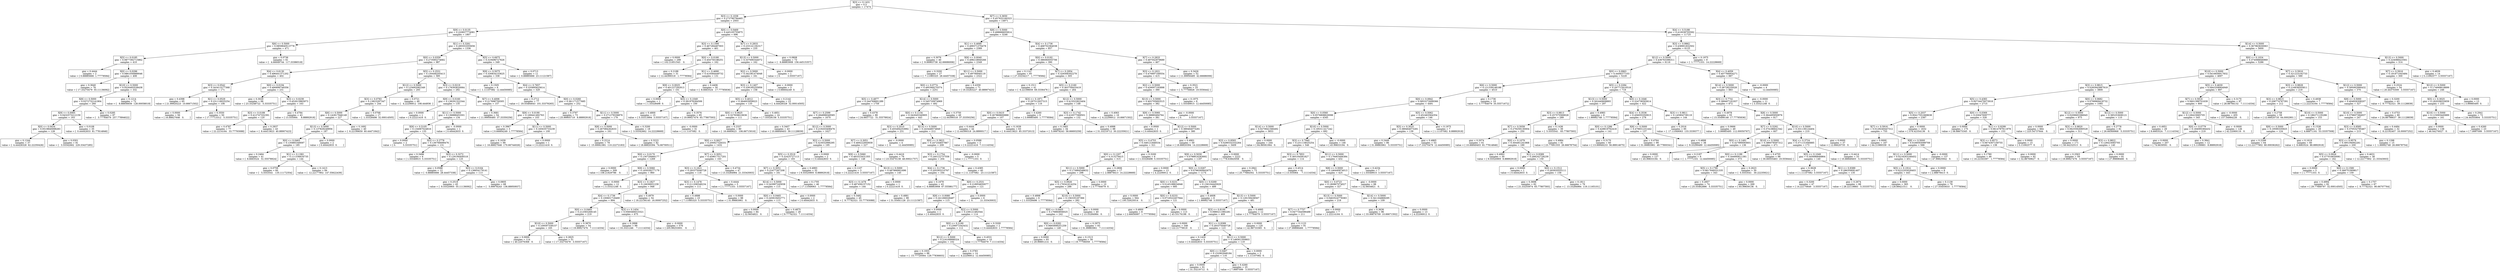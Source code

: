 digraph Tree {
0 [label="X[3] <= 0.1431\ngini = 0.5\nsamples = 17474", shape="box"] ;
1 [label="X[3] <= 0.1038\ngini = 0.273790784465\nsamples = 2503", shape="box"] ;
0 -> 1 ;
2 [label="X[9] <= 0.0135\ngini = 0.220837774081\nsamples = 1807", shape="box"] ;
1 -> 2 ;
3 [label="X[6] <= 0.5000\ngini = 0.0859840513778\nsamples = 471", shape="box"] ;
2 -> 3 ;
4 [label="X[5] <= 0.0185\ngini = 0.0877392715862\nsamples = 410", shape="box"] ;
3 -> 4 ;
5 [label="gini = 0.4444\nsamples = 2\nvalue = [ 0.88885666  1.77778584]", shape="box"] ;
4 -> 5 ;
6 [label="X[0] <= 0.0296\ngini = 0.0861056889046\nsamples = 408", shape="box"] ;
4 -> 6 ;
7 [label="gini = 0.3640\nsamples = 76\nvalue = [ 17.33270479  55.11136092]", shape="box"] ;
6 -> 7 ;
8 [label="X[10] <= 0.5000\ngini = 0.0526493538438\nsamples = 332", shape="box"] ;
6 -> 8 ;
9 [label="X[8] <= 0.5000\ngini = 0.0372732141904\nsamples = 260", shape="box"] ;
8 -> 9 ;
10 [label="X[9] <= 0.0065\ngini = 0.0432573212159\nsamples = 163", shape="box"] ;
9 -> 10 ;
11 [label="X[0] <= 0.0434\ngini = 0.0519840098283\nsamples = 128", shape="box"] ;
10 -> 11 ;
12 [label="gini = 0.1244\nsamples = 37\nvalue = [  4.44428328  62.22250426]", shape="box"] ;
11 -> 12 ;
13 [label="gini = 0.0301\nsamples = 91\nvalue = [   3.55542662  229.33437285]", shape="box"] ;
11 -> 13 ;
14 [label="gini = 0.0108\nsamples = 35\nvalue = [  0.44442833  81.77814846]", shape="box"] ;
10 -> 14 ;
15 [label="gini = 0.0285\nsamples = 97\nvalue = [   3.77764079  257.77894622]", shape="box"] ;
9 -> 15 ;
16 [label="gini = 0.1214\nsamples = 72\nvalue = [   8.88856656  128.00058019]", shape="box"] ;
8 -> 16 ;
17 [label="gini = 0.0736\nsamples = 61\nvalue = [   4.66649744  117.33386518]", shape="box"] ;
3 -> 17 ;
18 [label="X[1] <= 0.3261\ngini = 0.285553355656\nsamples = 1336", shape="box"] ;
2 -> 18 ;
19 [label="X[0] <= 0.0359\ngini = 0.273585274682\nsamples = 987", shape="box"] ;
18 -> 19 ;
20 [label="X[4] <= 0.6130\ngini = 0.496441371202\nsamples = 402", shape="box"] ;
19 -> 20 ;
21 [label="X[3] <= 0.0542\ngini = 0.343413277368\nsamples = 171", shape="box"] ;
20 -> 21 ;
22 [label="gini = 0.4398\nsamples = 65\nvalue = [ 21.99920223  10.66671502]", shape="box"] ;
21 -> 22 ;
23 [label="X[1] <= 0.0529\ngini = 0.231118025254\nsamples = 106", shape="box"] ;
21 -> 23 ;
24 [label="gini = 0.0000\nsamples = 56\nvalue = [ 16.88827646   0.        ]", shape="box"] ;
23 -> 24 ;
25 [label="gini = 0.3550\nsamples = 50\nvalue = [ 17.77713312   5.33335751]", shape="box"] ;
23 -> 25 ;
26 [label="X[0] <= 0.0194\ngini = 0.490699749356\nsamples = 231", shape="box"] ;
20 -> 26 ;
27 [label="gini = 0.3029\nsamples = 68\nvalue = [ 23.33248722   5.33335751]", shape="box"] ;
26 -> 27 ;
28 [label="X[3] <= 0.0239\ngini = 0.452615865973\nsamples = 163", shape="box"] ;
26 -> 28 ;
29 [label="X[3] <= 0.0189\ngini = 0.412747332391\nsamples = 120", shape="box"] ;
28 -> 29 ;
30 [label="gini = 0.4787\nsamples = 77\nvalue = [ 22.2214164   33.77793088]", shape="box"] ;
29 -> 30 ;
31 [label="gini = 0.2837\nsamples = 43\nvalue = [  8.44413823  40.88907423]", shape="box"] ;
29 -> 31 ;
32 [label="gini = 0.4784\nsamples = 43\nvalue = [ 13.555064     8.88892918]", shape="box"] ;
28 -> 32 ;
33 [label="X[5] <= 0.2531\ngini = 0.150446205413\nsamples = 585", shape="box"] ;
19 -> 33 ;
34 [label="X[12] <= 0.5000\ngini = 0.125692082349\nsamples = 293", shape="box"] ;
33 -> 34 ;
35 [label="X[3] <= 0.0783\ngini = 0.13823297347\nsamples = 244", shape="box"] ;
34 -> 35 ;
36 [label="X[6] <= 0.5000\ngini = 0.142817946149\nsamples = 227", shape="box"] ;
35 -> 36 ;
37 [label="X[13] <= 0.5000\ngini = 0.137829249956\nsamples = 187", shape="box"] ;
36 -> 37 ;
38 [label="X[0] <= 0.0463\ngini = 0.135885349097\nsamples = 185", shape="box"] ;
37 -> 38 ;
39 [label="gini = 0.2464\nsamples = 41\nvalue = [  8.6663524   51.55578924]", shape="box"] ;
38 -> 39 ;
40 [label="X[1] <= 0.1382\ngini = 0.111336634735\nsamples = 144", shape="box"] ;
38 -> 40 ;
41 [label="gini = 0.0759\nsamples = 60\nvalue = [   5.5553541   135.11172354]", shape="box"] ;
40 -> 41 ;
42 [label="gini = 0.1413\nsamples = 84\nvalue = [  12.22177902  147.55622439]", shape="box"] ;
40 -> 42 ;
43 [label="gini = 0.0000\nsamples = 2\nvalue = [ 0.44442833  0.        ]", shape="box"] ;
37 -> 43 ;
44 [label="gini = 0.1692\nsamples = 40\nvalue = [  6.22199659  60.44471842]", shape="box"] ;
36 -> 44 ;
45 [label="gini = 0.0768\nsamples = 17\nvalue = [  1.33328498  32.00014505]", shape="box"] ;
35 -> 45 ;
46 [label="gini = 0.0721\nsamples = 49\nvalue = [   4.22206912  108.444936  ]", shape="box"] ;
34 -> 46 ;
47 [label="X[3] <= 0.0219\ngini = 0.178393620064\nsamples = 292", shape="box"] ;
33 -> 47 ;
48 [label="X[9] <= 0.0160\ngini = 0.138291322344\nsamples = 135", shape="box"] ;
47 -> 48 ;
49 [label="gini = 0.0000\nsamples = 1\nvalue = [ 0.22221416  0.        ]", shape="box"] ;
48 -> 49 ;
50 [label="X[11] <= 0.5000\ngini = 0.136888453301\nsamples = 134", shape="box"] ;
48 -> 50 ;
51 [label="X[9] <= 0.5105\ngini = 0.134067024816\nsamples = 133", shape="box"] ;
50 -> 51 ;
52 [label="gini = 0.0000\nsamples = 2\nvalue = [ 0.          5.33335751]", shape="box"] ;
51 -> 52 ;
53 [label="X[5] <= 0.2778\ngini = 0.136766699476\nsamples = 131", shape="box"] ;
51 -> 53 ;
54 [label="gini = 0.3496\nsamples = 6\nvalue = [ 1.55549915  5.33335751]", shape="box"] ;
53 -> 54 ;
55 [label="X[5] <= 0.3272\ngini = 0.129194409318\nsamples = 125", shape="box"] ;
53 -> 55 ;
56 [label="gini = 0.0588\nsamples = 12\nvalue = [  0.88885666  28.44457338]", shape="box"] ;
55 -> 56 ;
57 [label="X[3] <= 0.0164\ngini = 0.138654179141\nsamples = 113", shape="box"] ;
55 -> 57 ;
58 [label="gini = 0.2519\nsamples = 45\nvalue = [  9.55520905  55.11136092]", shape="box"] ;
57 -> 58 ;
59 [label="gini = 0.0805\nsamples = 68\nvalue = [   5.99978243  136.88950937]", shape="box"] ;
57 -> 59 ;
60 [label="gini = -0.0000\nsamples = 1\nvalue = [ 0.44442833  0.        ]", shape="box"] ;
50 -> 60 ;
61 [label="X[7] <= 0.4006\ngini = 0.217698759305\nsamples = 157", shape="box"] ;
47 -> 61 ;
62 [label="gini = 0.3681\nsamples = 54\nvalue = [ 11.99956485  37.33350256]", shape="box"] ;
61 -> 62 ;
63 [label="X[9] <= 0.0190\ngini = 0.169441492763\nsamples = 103", shape="box"] ;
61 -> 63 ;
64 [label="gini = 0.3967\nsamples = 3\nvalue = [ 0.66664249  1.77778584]", shape="box"] ;
63 -> 64 ;
65 [label="X[11] <= 0.5000\ngini = 0.165635733239\nsamples = 100", shape="box"] ;
63 -> 65 ;
66 [label="gini = 0.1639\nsamples = 99\nvalue = [  16.88827646  170.66744026]", shape="box"] ;
65 -> 66 ;
67 [label="gini = 0.0000\nsamples = 1\nvalue = [ 0.22221416  0.        ]", shape="box"] ;
65 -> 67 ;
68 [label="X[5] <= 0.6975\ngini = 0.319496727626\nsamples = 349", shape="box"] ;
18 -> 68 ;
69 [label="X[9] <= 0.5075\ngini = 0.330834153625\nsamples = 338", shape="box"] ;
68 -> 69 ;
70 [label="gini = 0.1505\nsamples = 9\nvalue = [  1.11107082  12.44450085]", shape="box"] ;
69 -> 70 ;
71 [label="X[4] <= 0.7657\ngini = 0.335895625614\nsamples = 329", shape="box"] ;
69 -> 71 ;
72 [label="gini = 0.2712\nsamples = 77\nvalue = [  19.55484643  101.33379265]", shape="box"] ;
71 -> 72 ;
73 [label="X[0] <= 0.0260\ngini = 0.361171577685\nsamples = 252", shape="box"] ;
71 -> 73 ;
74 [label="gini = 0.3797\nsamples = 73\nvalue = [ 25.99905719   8.88892918]", shape="box"] ;
73 -> 74 ;
75 [label="X[11] <= 0.5000\ngini = 0.271279336876\nsamples = 179", shape="box"] ;
73 -> 75 ;
76 [label="X[8] <= 0.5000\ngini = 0.267084262633\nsamples = 161", shape="box"] ;
75 -> 76 ;
77 [label="gini = 0.2214\nsamples = 79\nvalue = [  15.99941981  110.22272183]", shape="box"] ;
76 -> 77 ;
78 [label="gini = 0.3223\nsamples = 82\nvalue = [ 18.88820394  74.66700511]", shape="box"] ;
76 -> 78 ;
79 [label="gini = 0.3200\nsamples = 18\nvalue = [  3.55542662  14.22228669]", shape="box"] ;
75 -> 79 ;
80 [label="gini = 0.0713\nsamples = 11\nvalue = [  0.88885666  23.11121587]", shape="box"] ;
68 -> 80 ;
81 [label="X[0] <= 0.0469\ngini = 0.445105755875\nsamples = 696", shape="box"] ;
1 -> 81 ;
82 [label="X[3] <= 0.1399\ngini = 0.467284487003\nsamples = 461", shape="box"] ;
81 -> 82 ;
83 [label="gini = 0.0000\nsamples = 299\nvalue = [ 102.21851543    0.        ]", shape="box"] ;
82 -> 83 ;
84 [label="X[0] <= 0.0180\ngini = 0.454750186251\nsamples = 162", shape="box"] ;
82 -> 84 ;
85 [label="gini = 0.2188\nsamples = 31\nvalue = [ 12.44399318   1.77778584]", shape="box"] ;
84 -> 85 ;
86 [label="X[1] <= 0.4690\ngini = 0.410584449732\nsamples = 131", shape="box"] ;
84 -> 86 ;
87 [label="X[9] <= 0.0025\ngini = 0.401227292913\nsamples = 101", shape="box"] ;
86 -> 87 ;
88 [label="gini = 0.0000\nsamples = 1\nvalue = [ 1.33328498  0.        ]", shape="box"] ;
87 -> 88 ;
89 [label="X[5] <= 0.1049\ngini = 0.391978284506\nsamples = 100", shape="box"] ;
87 -> 89 ;
90 [label="gini = 0.4800\nsamples = 15\nvalue = [ 5.33313994  3.55557167]", shape="box"] ;
89 -> 90 ;
91 [label="gini = 0.3576\nsamples = 85\nvalue = [ 19.99927476  65.77807593]", shape="box"] ;
89 -> 91 ;
92 [label="gini = 0.4406\nsamples = 30\nvalue = [  8.6663524   17.77785836]", shape="box"] ;
86 -> 92 ;
93 [label="X[7] <= 0.2833\ngini = 0.233141192317\nsamples = 235", shape="box"] ;
81 -> 93 ;
94 [label="X[13] <= 0.5000\ngini = 0.337690344072\nsamples = 162", shape="box"] ;
93 -> 94 ;
95 [label="X[2] <= 0.5000\ngini = 0.342381474048\nsamples = 161", shape="box"] ;
94 -> 95 ;
96 [label="X[3] <= 0.1407\ngini = 0.339185255956\nsamples = 158", shape="box"] ;
95 -> 96 ;
97 [label="X[5] <= 0.4012\ngini = 0.364603959023\nsamples = 135", shape="box"] ;
96 -> 97 ;
98 [label="X[0] <= 0.0625\ngini = 0.327838610636\nsamples = 111", shape="box"] ;
97 -> 98 ;
99 [label="gini = -0.0000\nsamples = 31\nvalue = [ 11.1107082   0.       ]", shape="box"] ;
98 -> 99 ;
100 [label="gini = 0.2337\nsamples = 80\nvalue = [  16.6660623   106.66715016]", shape="box"] ;
98 -> 100 ;
101 [label="gini = 0.4851\nsamples = 24\nvalue = [ 7.55528158  5.33335751]", shape="box"] ;
97 -> 101 ;
102 [label="gini = 0.2142\nsamples = 23\nvalue = [  4.44428328  32.00014505]", shape="box"] ;
96 -> 102 ;
103 [label="gini = -0.0000\nsamples = 3\nvalue = [ 0.66664249  0.        ]", shape="box"] ;
95 -> 103 ;
104 [label="gini = -0.0000\nsamples = 1\nvalue = [ 0.          3.55557167]", shape="box"] ;
94 -> 104 ;
105 [label="gini = 0.0808\nsamples = 73\nvalue = [   6.88863908  156.44515357]", shape="box"] ;
93 -> 105 ;
106 [label="X[7] <= 0.3650\ngini = 0.457632160323\nsamples = 14971", shape="box"] ;
0 -> 106 ;
107 [label="X[8] <= 0.5000\ngini = 0.498666655814\nsamples = 3246", shape="box"] ;
106 -> 107 ;
108 [label="X[1] <= 0.4690\ngini = 0.499371376478\nsamples = 2389", shape="box"] ;
107 -> 108 ;
109 [label="gini = 0.3076\nsamples = 40\nvalue = [  9.99963738  42.66686006]", shape="box"] ;
108 -> 109 ;
110 [label="X[9] <= 0.0040\ngini = 0.498218940266\nsamples = 2349", shape="box"] ;
108 -> 110 ;
111 [label="gini = 0.3200\nsamples = 27\nvalue = [  7.11085325  28.44457338]", shape="box"] ;
110 -> 111 ;
112 [label="X[11] <= 0.5000\ngini = 0.49706940119\nsamples = 2322", shape="box"] ;
110 -> 112 ;
113 [label="X[0] <= 0.0774\ngini = 0.495369270374\nsamples = 2251", shape="box"] ;
112 -> 113 ;
114 [label="X[5] <= 0.4877\ngini = 0.344769691289\nsamples = 1759", shape="box"] ;
113 -> 114 ;
115 [label="X[7] <= 0.2599\ngini = 0.284896049585\nsamples = 1670", shape="box"] ;
114 -> 115 ;
116 [label="gini = 0.3407\nsamples = 43\nvalue = [ 10.88849403  39.11128839]", shape="box"] ;
115 -> 116 ;
117 [label="X[12] <= 0.5000\ngini = 0.219203408476\nsamples = 1627", shape="box"] ;
115 -> 117 ;
118 [label="X[0] <= 0.0627\ngini = 0.200927326331\nsamples = 1432", shape="box"] ;
117 -> 118 ;
119 [label="X[0] <= 0.0170\ngini = 0.130729466177\nsamples = 1269", shape="box"] ;
118 -> 119 ;
120 [label="gini = 0.0000\nsamples = 309\nvalue = [ 108.21829786    0.        ]", shape="box"] ;
119 -> 120 ;
121 [label="X[9] <= 0.5060\ngini = 0.165028277179\nsamples = 960", shape="box"] ;
119 -> 121 ;
122 [label="gini = -0.0000\nsamples = 12\nvalue = [ 3.33321246  0.        ]", shape="box"] ;
121 -> 122 ;
123 [label="X[3] <= 0.1827\ngini = 0.16636931239\nsamples = 948", shape="box"] ;
121 -> 123 ;
124 [label="X[4] <= 0.1736\ngini = 0.100601718469\nsamples = 894", shape="box"] ;
123 -> 124 ;
125 [label="X[0] <= 0.0465\ngini = 0.212583268145\nsamples = 219", shape="box"] ;
124 -> 125 ;
126 [label="X[10] <= 0.5000\ngini = 0.109597339157\nsamples = 165", shape="box"] ;
125 -> 126 ;
127 [label="gini = 0.0000\nsamples = 114\nvalue = [ 40.22076368   0.        ]", shape="box"] ;
126 -> 127 ;
128 [label="gini = 0.2825\nsamples = 51\nvalue = [ 17.33270479   3.55557167]", shape="box"] ;
126 -> 128 ;
129 [label="gini = 0.3870\nsamples = 54\nvalue = [ 19.99927476   7.11114334]", shape="box"] ;
125 -> 129 ;
130 [label="X[3] <= 0.1454\ngini = 0.0560466010321\nsamples = 675", shape="box"] ;
124 -> 130 ;
131 [label="gini = 0.2898\nsamples = 99\nvalue = [ 33.3321246    7.11114334]", shape="box"] ;
130 -> 131 ;
132 [label="gini = -0.0000\nsamples = 576\nvalue = [ 205.99253001    0.        ]", shape="box"] ;
130 -> 132 ;
133 [label="gini = 0.4979\nsamples = 54\nvalue = [ 18.22156145  16.00007252]", shape="box"] ;
123 -> 133 ;
134 [label="X[7] <= 0.3051\ngini = 0.459617517201\nsamples = 163", shape="box"] ;
118 -> 134 ;
135 [label="X[3] <= 0.1621\ngini = 0.293375040728\nsamples = 116", shape="box"] ;
134 -> 135 ;
136 [label="X[3] <= 0.1478\ngini = 0.211206548234\nsamples = 111", shape="box"] ;
135 -> 136 ;
137 [label="gini = 0.4898\nsamples = 23\nvalue = [ 7.11085325  5.33335751]", shape="box"] ;
136 -> 137 ;
138 [label="gini = 0.0000\nsamples = 88\nvalue = [ 31.99883961   0.        ]", shape="box"] ;
136 -> 138 ;
139 [label="gini = 0.4444\nsamples = 5\nvalue = [ 1.77771331  3.55557167]", shape="box"] ;
135 -> 139 ;
140 [label="gini = 0.4734\nsamples = 47\nvalue = [ 13.33284984  21.33343003]", shape="box"] ;
134 -> 140 ;
141 [label="X[2] <= 0.5000\ngini = 0.323032996295\nsamples = 195", shape="box"] ;
117 -> 141 ;
142 [label="X[5] <= 0.3519\ngini = 0.32425727113\nsamples = 193", shape="box"] ;
141 -> 142 ;
143 [label="X[7] <= 0.3051\ngini = 0.22477267208\nsamples = 161", shape="box"] ;
142 -> 143 ;
144 [label="X[14] <= 0.5000\ngini = 0.243997245938\nsamples = 115", shape="box"] ;
143 -> 144 ;
145 [label="X[0] <= 0.0465\ngini = 0.245819452771\nsamples = 113", shape="box"] ;
144 -> 145 ;
146 [label="gini = 0.0000\nsamples = 84\nvalue = [ 32.6654821   0.       ]", shape="box"] ;
145 -> 146 ;
147 [label="gini = 0.4875\nsamples = 29\nvalue = [ 9.77742321  7.11114334]", shape="box"] ;
145 -> 147 ;
148 [label="gini = 0.0000\nsamples = 2\nvalue = [ 0.44442833  0.        ]", shape="box"] ;
144 -> 148 ;
149 [label="gini = 0.1705\nsamples = 46\nvalue = [ 17.11049063   1.77778584]", shape="box"] ;
143 -> 149 ;
150 [label="gini = 0.4993\nsamples = 32\nvalue = [ 9.55520905  8.88892918]", shape="box"] ;
142 -> 150 ;
151 [label="gini = 0.0000\nsamples = 2\nvalue = [ 0.44442833  0.        ]", shape="box"] ;
141 -> 151 ;
152 [label="gini = 0.4378\nsamples = 89\nvalue = [ 24.6657722   51.55578924]", shape="box"] ;
114 -> 152 ;
153 [label="X[14] <= 0.5000\ngini = 0.345720974969\nsamples = 492", shape="box"] ;
113 -> 153 ;
154 [label="X[0] <= 0.1134\ngini = 0.342645340905\nsamples = 443", shape="box"] ;
153 -> 154 ;
155 [label="X[3] <= 0.2010\ngini = 0.455494253992\nsamples = 231", shape="box"] ;
154 -> 155 ;
156 [label="X[7] <= 0.3051\ngini = 0.469222950939\nsamples = 227", shape="box"] ;
155 -> 156 ;
157 [label="X[9] <= 0.5060\ngini = 0.483323431355\nsamples = 148", shape="box"] ;
156 -> 157 ;
158 [label="gini = 0.1107\nsamples = 3\nvalue = [ 0.22221416  3.55557167]", shape="box"] ;
157 -> 158 ;
159 [label="X[13] <= 0.5000\ngini = 0.487866901696\nsamples = 145", shape="box"] ;
157 -> 159 ;
160 [label="X[3] <= 0.1478\ngini = 0.487456157152\nsamples = 144", shape="box"] ;
159 -> 160 ;
161 [label="gini = 0.3482\nsamples = 45\nvalue = [  9.77742321  33.77793088]", shape="box"] ;
160 -> 161 ;
162 [label="gini = 0.4881\nsamples = 99\nvalue = [ 31.55441128  23.11121587]", shape="box"] ;
160 -> 162 ;
163 [label="gini = 0.0000\nsamples = 1\nvalue = [ 0.22221416  0.        ]", shape="box"] ;
159 -> 163 ;
164 [label="gini = 0.4416\nsamples = 79\nvalue = [ 23.55470138  48.00021757]", shape="box"] ;
156 -> 164 ;
165 [label="gini = -0.0000\nsamples = 4\nvalue = [  0.          12.44450085]", shape="box"] ;
155 -> 165 ;
166 [label="X[13] <= 0.5000\ngini = 0.243448574849\nsamples = 212", shape="box"] ;
154 -> 166 ;
167 [label="X[0] <= 0.3823\ngini = 0.247244657867\nsamples = 209", shape="box"] ;
166 -> 167 ;
168 [label="X[3] <= 0.1754\ngini = 0.240122737558\nsamples = 204", shape="box"] ;
167 -> 168 ;
169 [label="X[4] <= 0.1736\ngini = 0.205393210767\nsamples = 164", shape="box"] ;
168 -> 169 ;
170 [label="gini = 0.1679\nsamples = 43\nvalue = [  6.88863908  67.55586177]", shape="box"] ;
169 -> 170 ;
171 [label="X[0] <= 0.2531\ngini = 0.218954650077\nsamples = 121", shape="box"] ;
169 -> 171 ;
172 [label="X[9] <= 0.0080\ngini = 0.241266028487\nsamples = 115", shape="box"] ;
171 -> 172 ;
173 [label="gini = 0.0000\nsamples = 1\nvalue = [ 0.44442833  0.        ]", shape="box"] ;
172 -> 173 ;
174 [label="X[2] <= 0.5000\ngini = 0.238121482544\nsamples = 114", shape="box"] ;
172 -> 174 ;
175 [label="X[0] <= 0.2190\ngini = 0.236971043432\nsamples = 112", shape="box"] ;
174 -> 175 ;
176 [label="X[12] <= 0.5000\ngini = 0.216168998324\nsamples = 102", shape="box"] ;
175 -> 176 ;
177 [label="gini = 0.1933\nsamples = 88\nvalue = [  15.77720564  129.77836603]", shape="box"] ;
176 -> 177 ;
178 [label="gini = 0.3783\nsamples = 14\nvalue = [  4.22206912  12.44450085]", shape="box"] ;
176 -> 178 ;
179 [label="gini = 0.4531\nsamples = 10\nvalue = [ 3.77764079  7.11114334]", shape="box"] ;
175 -> 179 ;
180 [label="gini = 0.3200\nsamples = 2\nvalue = [ 0.44442833  1.77778584]", shape="box"] ;
174 -> 180 ;
181 [label="gini = 0.0000\nsamples = 6\nvalue = [  0.          21.33343003]", shape="box"] ;
171 -> 181 ;
182 [label="gini = 0.4385\nsamples = 40\nvalue = [ 11.1107082   23.11121587]", shape="box"] ;
168 -> 182 ;
183 [label="gini = -0.0000\nsamples = 5\nvalue = [ 1.77771331  0.        ]", shape="box"] ;
167 -> 183 ;
184 [label="gini = 0.0588\nsamples = 3\nvalue = [ 0.22221416  7.11114334]", shape="box"] ;
166 -> 184 ;
185 [label="gini = 0.3750\nsamples = 49\nvalue = [ 12.44399318  37.33350256]", shape="box"] ;
153 -> 185 ;
186 [label="gini = 0.4359\nsamples = 71\nvalue = [ 19.33263227  40.88907423]", shape="box"] ;
112 -> 186 ;
187 [label="X[4] <= 0.1736\ngini = 0.468702364038\nsamples = 857", shape="box"] ;
107 -> 187 ;
188 [label="X[0] <= 0.0192\ngini = 0.386060055706\nsamples = 390", shape="box"] ;
187 -> 188 ;
189 [label="gini = 0.1147\nsamples = 85\nvalue = [ 27.33234217   1.77778584]", shape="box"] ;
188 -> 189 ;
190 [label="X[7] <= 0.2954\ngini = 0.326568302279\nsamples = 305", shape="box"] ;
188 -> 190 ;
191 [label="gini = 0.1511\nsamples = 41\nvalue = [  6.22199659  69.3336476 ]", shape="box"] ;
190 -> 191 ;
192 [label="X[5] <= 0.2160\ngini = 0.363759433419\nsamples = 264", shape="box"] ;
190 -> 192 ;
193 [label="X[3] <= 0.1871\ngini = 0.297512937315\nsamples = 116", shape="box"] ;
192 -> 193 ;
194 [label="X[0] <= 0.0410\ngini = 0.267869600888\nsamples = 107", shape="box"] ;
193 -> 194 ;
195 [label="gini = 0.4444\nsamples = 44\nvalue = [ 12.44399318  24.8890017 ]", shape="box"] ;
194 -> 195 ;
196 [label="gini = 0.1639\nsamples = 63\nvalue = [  8.44413823  85.33372013]", shape="box"] ;
194 -> 196 ;
197 [label="gini = 0.4260\nsamples = 9\nvalue = [ 3.99985495  1.77778584]", shape="box"] ;
193 -> 197 ;
198 [label="X[12] <= 0.5000\ngini = 0.415522823404\nsamples = 148", shape="box"] ;
192 -> 198 ;
199 [label="X[3] <= 0.1742\ngini = 0.416577069501\nsamples = 132", shape="box"] ;
198 -> 199 ;
200 [label="gini = 0.1683\nsamples = 34\nvalue = [  5.99978243  58.66693259]", shape="box"] ;
199 -> 200 ;
201 [label="gini = 0.4998\nsamples = 98\nvalue = [ 31.33219712  30.22235921]", shape="box"] ;
199 -> 201 ;
202 [label="gini = 0.4063\nsamples = 16\nvalue = [  4.22206912  10.66671502]", shape="box"] ;
198 -> 202 ;
203 [label="X[7] <= 0.2833\ngini = 0.497042979689\nsamples = 467", shape="box"] ;
187 -> 203 ;
204 [label="X[3] <= 0.1621\ngini = 0.470697169554\nsamples = 415", shape="box"] ;
203 -> 204 ;
205 [label="X[2] <= 0.5000\ngini = 0.439007193898\nsamples = 390", shape="box"] ;
204 -> 205 ;
206 [label="X[13] <= 0.5000\ngini = 0.402705693515\nsamples = 382", shape="box"] ;
205 -> 206 ;
207 [label="X[9] <= 0.5060\ngini = 0.38880494764\nsamples = 381", shape="box"] ;
206 -> 207 ;
208 [label="gini = 0.0000\nsamples = 1\nvalue = [ 0.44442833  0.        ]", shape="box"] ;
207 -> 208 ;
209 [label="X[12] <= 0.5000\ngini = 0.389464073281\nsamples = 380", shape="box"] ;
207 -> 209 ;
210 [label="X[5] <= 0.4753\ngini = 0.348121846534\nsamples = 321", shape="box"] ;
209 -> 210 ;
211 [label="X[0] <= 0.1207\ngini = 0.313279415\nsamples = 315", shape="box"] ;
210 -> 211 ;
212 [label="X[11] <= 0.5000\ngini = 0.173884548632\nsamples = 298", shape="box"] ;
211 -> 212 ;
213 [label="X[5] <= 0.0926\ngini = 0.179341614254\nsamples = 288", shape="box"] ;
212 -> 213 ;
214 [label="gini = 0.4898\nsamples = 6\nvalue = [ 1.33328498  1.77778584]", shape="box"] ;
213 -> 214 ;
215 [label="X[10] <= 0.5000\ngini = 0.156335187366\nsamples = 282", shape="box"] ;
213 -> 215 ;
216 [label="X[0] <= 0.0405\ngini = 0.176860856025\nsamples = 242", shape="box"] ;
215 -> 216 ;
217 [label="X[0] <= 0.0282\ngini = 0.0665899251259\nsamples = 149", shape="box"] ;
216 -> 217 ;
218 [label="gini = 0.0000\nsamples = 93\nvalue = [ 29.99891214   0.        ]", shape="box"] ;
217 -> 218 ;
219 [label="gini = 0.1513\nsamples = 56\nvalue = [ 19.77706059   1.77778584]", shape="box"] ;
217 -> 219 ;
220 [label="gini = 0.2975\nsamples = 93\nvalue = [ 31.99883961   7.11114334]", shape="box"] ;
216 -> 220 ;
221 [label="gini = 0.0000\nsamples = 40\nvalue = [ 13.33284984   0.        ]", shape="box"] ;
215 -> 221 ;
222 [label="gini = 0.0000\nsamples = 10\nvalue = [ 3.77764079  0.        ]", shape="box"] ;
212 -> 222 ;
223 [label="gini = 0.2806\nsamples = 17\nvalue = [  2.88878413  14.22228669]", shape="box"] ;
211 -> 223 ;
224 [label="gini = 0.3200\nsamples = 6\nvalue = [ 1.33328498  5.33335751]", shape="box"] ;
210 -> 224 ;
225 [label="gini = 0.4901\nsamples = 59\nvalue = [ 18.88820394  14.22228669]", shape="box"] ;
209 -> 225 ;
226 [label="gini = -0.0000\nsamples = 1\nvalue = [ 0.          3.55557167]", shape="box"] ;
206 -> 226 ;
227 [label="gini = 0.1975\nsamples = 8\nvalue = [  1.55549915  12.44450085]", shape="box"] ;
205 -> 227 ;
228 [label="gini = 0.3521\nsamples = 25\nvalue = [  5.77756826  19.5556442 ]", shape="box"] ;
204 -> 228 ;
229 [label="gini = 0.3426\nsamples = 52\nvalue = [ 11.99956485  42.66686006]", shape="box"] ;
203 -> 229 ;
230 [label="X[4] <= 0.5188\ngini = 0.410038705592\nsamples = 11725", shape="box"] ;
106 -> 230 ;
231 [label="X[3] <= 0.9862\ngini = 0.438901832502\nsamples = 6125", shape="box"] ;
230 -> 231 ;
232 [label="X[12] <= 0.5000\ngini = 0.436763396311\nsamples = 6116", shape="box"] ;
231 -> 232 ;
233 [label="X[0] <= 0.0963\ngini = 0.4408377103\nsamples = 5229", shape="box"] ;
232 -> 233 ;
234 [label="X[6] <= 0.5000\ngini = 0.121339148188\nsamples = 4510", shape="box"] ;
233 -> 234 ;
235 [label="X[0] <= 0.0842\ngini = 0.0853272699366\nsamples = 4491", shape="box"] ;
234 -> 235 ;
236 [label="X[0] <= 0.0560\ngini = 0.0576808820098\nsamples = 4345", shape="box"] ;
235 -> 236 ;
237 [label="X[14] <= 0.5000\ngini = 0.0270641566492\nsamples = 3653", shape="box"] ;
236 -> 237 ;
238 [label="X[3] <= 0.9593\ngini = 0.0289332332264\nsamples = 3409", shape="box"] ;
237 -> 238 ;
239 [label="X[9] <= 0.5030\ngini = 0.0788816283692\nsamples = 1187", shape="box"] ;
238 -> 239 ;
240 [label="gini = 0.0000\nsamples = 13\nvalue = [ 4.22206912  0.        ]", shape="box"] ;
239 -> 240 ;
241 [label="X[0] <= 0.0267\ngini = 0.0796260842675\nsamples = 1174", shape="box"] ;
239 -> 241 ;
242 [label="X[0] <= 0.0231\ngini = 0.0145188634946\nsamples = 685", shape="box"] ;
241 -> 242 ;
243 [label="gini = 0.0000\nsamples = 564\nvalue = [ 195.32625014    0.        ]", shape="box"] ;
242 -> 243 ;
244 [label="X[0] <= 0.0233\ngini = 0.0716522457944\nsamples = 121", shape="box"] ;
242 -> 244 ;
245 [label="gini = 0.4800\nsamples = 8\nvalue = [ 2.66656997  1.77778584]", shape="box"] ;
244 -> 245 ;
246 [label="gini = 0.0000\nsamples = 113\nvalue = [ 43.33176198   0.        ]", shape="box"] ;
244 -> 246 ;
247 [label="X[0] <= 0.0269\ngini = 0.158104445929\nsamples = 489", shape="box"] ;
241 -> 247 ;
248 [label="gini = 0.4608\nsamples = 8\nvalue = [ 1.99992748  3.55557167]", shape="box"] ;
247 -> 248 ;
249 [label="X[13] <= 0.5000\ngini = 0.129159438567\nsamples = 481", shape="box"] ;
247 -> 249 ;
250 [label="X[3] <= 0.8100\ngini = 0.0980211992281\nsamples = 469", shape="box"] ;
249 -> 250 ;
251 [label="gini = 0.0000\nsamples = 346\nvalue = [ 122.21779019    0.        ]", shape="box"] ;
250 -> 251 ;
252 [label="X[1] <= 0.9389\ngini = 0.293375040728\nsamples = 123", shape="box"] ;
250 -> 252 ;
253 [label="gini = 0.1420\nsamples = 4\nvalue = [ 0.44442833  5.33335751]", shape="box"] ;
252 -> 253 ;
254 [label="X[11] <= 0.5000\ngini = 0.148561350803\nsamples = 119", shape="box"] ;
252 -> 254 ;
255 [label="X[0] <= 0.0467\ngini = 0.152062948184\nsamples = 116", shape="box"] ;
254 -> 255 ;
256 [label="gini = 0.0000\nsamples = 91\nvalue = [ 31.33219712   0.        ]", shape="box"] ;
255 -> 256 ;
257 [label="gini = 0.4260\nsamples = 25\nvalue = [ 7.9997099   3.55557167]", shape="box"] ;
255 -> 257 ;
258 [label="gini = 0.0000\nsamples = 3\nvalue = [ 1.11107082  0.        ]", shape="box"] ;
254 -> 258 ;
259 [label="gini = 0.4995\nsamples = 12\nvalue = [ 3.77764079  3.55557167]", shape="box"] ;
249 -> 259 ;
260 [label="gini = 0.0000\nsamples = 2222\nvalue = [ 778.63843058    0.        ]", shape="box"] ;
238 -> 260 ;
261 [label="gini = 0.0000\nsamples = 244\nvalue = [ 84.88581064   0.        ]", shape="box"] ;
237 -> 261 ;
262 [label="X[10] <= 0.5000\ngini = 0.195311417242\nsamples = 692", shape="box"] ;
236 -> 262 ;
263 [label="X[3] <= 0.7940\ngini = 0.231118025254\nsamples = 546", shape="box"] ;
262 -> 263 ;
264 [label="X[3] <= 0.7853\ngini = 0.365164581827\nsamples = 114", shape="box"] ;
263 -> 264 ;
265 [label="gini = 0.2841\nsamples = 73\nvalue = [ 25.77684302   5.33335751]", shape="box"] ;
264 -> 265 ;
266 [label="gini = 0.4514\nsamples = 41\nvalue = [ 13.555064     7.11114334]", shape="box"] ;
264 -> 266 ;
267 [label="X[11] <= 0.5000\ngini = 0.178463406384\nsamples = 432", shape="box"] ;
263 -> 267 ;
268 [label="X[8] <= 0.5000\ngini = 0.146440974013\nsamples = 425", shape="box"] ;
267 -> 268 ;
269 [label="X[0] <= 0.0723\ngini = 0.180867074027\nsamples = 327", shape="box"] ;
268 -> 269 ;
270 [label="X[13] <= 0.5000\ngini = 0.0463524778383\nsamples = 218", shape="box"] ;
269 -> 270 ;
271 [label="X[7] <= 0.7757\ngini = 0.0477344596488\nsamples = 211", shape="box"] ;
270 -> 271 ;
272 [label="gini = 0.0000\nsamples = 120\nvalue = [ 42.88733365   0.        ]", shape="box"] ;
271 -> 272 ;
273 [label="gini = 0.1123\nsamples = 91\nvalue = [ 27.99898466   1.77778584]", shape="box"] ;
271 -> 273 ;
274 [label="gini = 0.0000\nsamples = 7\nvalue = [ 2.22214164  0.        ]", shape="box"] ;
270 -> 274 ;
275 [label="X[14] <= 0.5000\ngini = 0.341164869295\nsamples = 109", shape="box"] ;
269 -> 275 ;
276 [label="gini = 0.3636\nsamples = 96\nvalue = [ 33.99876709  10.66671502]", shape="box"] ;
275 -> 276 ;
277 [label="gini = 0.0000\nsamples = 13\nvalue = [ 4.22206912  0.        ]", shape="box"] ;
275 -> 277 ;
278 [label="gini = -0.0000\nsamples = 98\nvalue = [ 32.6654821   0.       ]", shape="box"] ;
268 -> 278 ;
279 [label="gini = 0.4234\nsamples = 7\nvalue = [ 1.55549915  3.55557167]", shape="box"] ;
267 -> 279 ;
280 [label="gini = -0.0000\nsamples = 146\nvalue = [ 45.99833194   0.        ]", shape="box"] ;
262 -> 280 ;
281 [label="X[5] <= 0.5062\ngini = 0.452463564354\nsamples = 146", shape="box"] ;
235 -> 281 ;
282 [label="X[5] <= 0.3025\ngini = 0.389464073281\nsamples = 139", shape="box"] ;
281 -> 282 ;
283 [label="gini = 0.2449\nsamples = 86\nvalue = [ 31.99883961   5.33335751]", shape="box"] ;
282 -> 283 ;
284 [label="gini = 0.4865\nsamples = 53\nvalue = [ 17.33270479  12.44450085]", shape="box"] ;
282 -> 284 ;
285 [label="gini = 0.1975\nsamples = 7\nvalue = [ 1.11107082  8.88892918]", shape="box"] ;
281 -> 285 ;
286 [label="gini = 0.1736\nsamples = 19\nvalue = [  3.77764079  35.55571672]", shape="box"] ;
234 -> 286 ;
287 [label="X[5] <= 0.2284\ngini = 0.297713410518\nsamples = 719", shape="box"] ;
233 -> 287 ;
288 [label="X[13] <= 0.5000\ngini = 0.262440608893\nsamples = 297", shape="box"] ;
287 -> 288 ;
289 [label="X[3] <= 0.9813\ngini = 0.257575569028\nsamples = 289", shape="box"] ;
288 -> 289 ;
290 [label="X[7] <= 0.5058\ngini = 0.279259130004\nsamples = 250", shape="box"] ;
289 -> 290 ;
291 [label="gini = 0.2074\nsamples = 61\nvalue = [ 10.88849403  81.77814846]", shape="box"] ;
290 -> 291 ;
292 [label="X[0] <= 0.1079\ngini = 0.304461241868\nsamples = 189", shape="box"] ;
290 -> 292 ;
293 [label="gini = 0.4993\nsamples = 30\nvalue = [ 9.55520905  8.88892918]", shape="box"] ;
292 -> 293 ;
294 [label="X[1] <= 0.9389\ngini = 0.268242728239\nsamples = 159", shape="box"] ;
292 -> 294 ;
295 [label="gini = 0.0000\nsamples = 1\nvalue = [ 0.44442833  0.        ]", shape="box"] ;
294 -> 295 ;
296 [label="X[0] <= 0.1512\ngini = 0.265920555111\nsamples = 158", shape="box"] ;
294 -> 296 ;
297 [label="gini = 0.3698\nsamples = 82\nvalue = [ 21.33255974  65.77807593]", shape="box"] ;
296 -> 297 ;
298 [label="gini = 0.1811\nsamples = 76\nvalue = [  13.33284984  119.11165101]", shape="box"] ;
296 -> 298 ;
299 [label="gini = 0.1436\nsamples = 39\nvalue = [  5.5553541   65.77807593]", shape="box"] ;
289 -> 299 ;
300 [label="gini = 0.4983\nsamples = 8\nvalue = [ 1.99992748  1.77778584]", shape="box"] ;
288 -> 300 ;
301 [label="X[0] <= 0.1646\ngini = 0.324736593614\nsamples = 422", shape="box"] ;
287 -> 301 ;
302 [label="X[4] <= 0.3536\ngini = 0.456055350915\nsamples = 278", shape="box"] ;
301 -> 302 ;
303 [label="X[0] <= 0.1286\ngini = 0.428819762418\nsamples = 141", shape="box"] ;
302 -> 303 ;
304 [label="gini = 0.4984\nsamples = 81\nvalue = [ 23.77691555  26.66678754]", shape="box"] ;
303 -> 304 ;
305 [label="gini = 0.3170\nsamples = 60\nvalue = [ 13.99949233  56.88914675]", shape="box"] ;
303 -> 305 ;
306 [label="X[8] <= 0.5000\ngini = 0.479651231442\nsamples = 137", shape="box"] ;
302 -> 306 ;
307 [label="gini = 0.4764\nsamples = 99\nvalue = [ 31.99883961  49.77800341]", shape="box"] ;
306 -> 307 ;
308 [label="gini = 0.4898\nsamples = 38\nvalue = [  9.33299489  12.44450085]", shape="box"] ;
306 -> 308 ;
309 [label="X[3] <= 0.9811\ngini = 0.145904739119\nsamples = 144", shape="box"] ;
301 -> 309 ;
310 [label="gini = 0.2016\nsamples = 95\nvalue = [  17.11049063  133.3339377 ]", shape="box"] ;
309 -> 310 ;
311 [label="gini = 0.0666\nsamples = 49\nvalue = [   3.99985495  112.00050767]", shape="box"] ;
309 -> 311 ;
312 [label="X[4] <= 0.4059\ngini = 0.407766954271\nsamples = 887", shape="box"] ;
232 -> 312 ;
313 [label="X[14] <= 0.5000\ngini = 0.38728235028\nsamples = 883", shape="box"] ;
312 -> 313 ;
314 [label="X[3] <= 0.7741\ngini = 0.389407191937\nsamples = 872", shape="box"] ;
313 -> 314 ;
315 [label="gini = 0.4978\nsamples = 55\nvalue = [ 15.55499148  17.77785836]", shape="box"] ;
314 -> 315 ;
316 [label="X[8] <= 0.5000\ngini = 0.364495950976\nsamples = 817", shape="box"] ;
314 -> 316 ;
317 [label="X[7] <= 0.5292\ngini = 0.374186641542\nsamples = 607", shape="box"] ;
316 -> 317 ;
318 [label="X[0] <= 0.1491\ngini = 0.327890093601\nsamples = 136", shape="box"] ;
317 -> 318 ;
319 [label="gini = 0.0000\nsamples = 127\nvalue = [ 45.99833194   0.        ]", shape="box"] ;
318 -> 319 ;
320 [label="gini = 0.2187\nsamples = 9\nvalue = [  1.77771331  12.44450085]", shape="box"] ;
318 -> 320 ;
321 [label="X[10] <= 0.5000\ngini = 0.386078597312\nsamples = 471", shape="box"] ;
317 -> 321 ;
322 [label="X[0] <= 0.1199\ngini = 0.344660611381\nsamples = 373", shape="box"] ;
321 -> 322 ;
323 [label="X[5] <= 0.1790\ngini = 0.0817649331335\nsamples = 343", shape="box"] ;
322 -> 323 ;
324 [label="gini = 0.2857\nsamples = 74\nvalue = [ 25.55462886   5.33335751]", shape="box"] ;
323 -> 324 ;
325 [label="gini = 0.0000\nsamples = 269\nvalue = [ 93.99659136   0.        ]", shape="box"] ;
323 -> 325 ;
326 [label="gini = 0.2623\nsamples = 30\nvalue = [  5.5553541   30.22235921]", shape="box"] ;
322 -> 326 ;
327 [label="gini = 0.4755\nsamples = 98\nvalue = [ 30.66555463  19.5556442 ]", shape="box"] ;
321 -> 327 ;
328 [label="X[10] <= 0.5000\ngini = 0.331139124404\nsamples = 210", shape="box"] ;
316 -> 328 ;
329 [label="X[4] <= 0.3724\ngini = 0.371131946885\nsamples = 173", shape="box"] ;
328 -> 329 ;
330 [label="X[5] <= 0.1049\ngini = 0.345686846864\nsamples = 140", shape="box"] ;
329 -> 330 ;
331 [label="gini = 0.3628\nsamples = 5\nvalue = [ 1.11107082  3.55557167]", shape="box"] ;
330 -> 331 ;
332 [label="X[1] <= 0.9389\ngini = 0.286359091407\nsamples = 135", shape="box"] ;
330 -> 332 ;
333 [label="gini = 0.3200\nsamples = 47\nvalue = [ 14.22170649   3.55557167]", shape="box"] ;
332 -> 333 ;
334 [label="gini = 0.2674\nsamples = 88\nvalue = [ 28.22119883   5.33335751]", shape="box"] ;
332 -> 334 ;
335 [label="gini = 0.4414\nsamples = 33\nvalue = [ 10.88849403   5.33335751]", shape="box"] ;
329 -> 335 ;
336 [label="gini = 0.0000\nsamples = 37\nvalue = [ 12.66620735   0.        ]", shape="box"] ;
328 -> 336 ;
337 [label="gini = -0.0000\nsamples = 11\nvalue = [ 3.33321246  0.        ]", shape="box"] ;
313 -> 337 ;
338 [label="gini = -0.0000\nsamples = 4\nvalue = [  0.          12.44450085]", shape="box"] ;
312 -> 338 ;
339 [label="gini = 0.1975\nsamples = 9\nvalue = [  1.77771331  14.22228669]", shape="box"] ;
231 -> 339 ;
340 [label="X[14] <= 0.5000\ngini = 0.367963630063\nsamples = 5600", shape="box"] ;
230 -> 340 ;
341 [label="X[0] <= 0.1024\ngini = 0.374088846969\nsamples = 5286", shape="box"] ;
340 -> 341 ;
342 [label="X[10] <= 0.5000\ngini = 0.0416656917832\nsamples = 4697", shape="box"] ;
341 -> 342 ;
343 [label="X[3] <= 0.9815\ngini = 0.0285943987919\nsamples = 3800", shape="box"] ;
342 -> 343 ;
344 [label="X[5] <= 0.4383\ngini = 0.00734470073918\nsamples = 2715", shape="box"] ;
343 -> 344 ;
345 [label="X[5] <= 0.2037\ngini = 0.00417551669638\nsamples = 2387", shape="box"] ;
344 -> 345 ;
346 [label="X[7] <= 0.5916\ngini = 0.0129240447312\nsamples = 755", shape="box"] ;
345 -> 346 ;
347 [label="gini = 0.0000\nsamples = 167\nvalue = [ 64.21989339   0.        ]", shape="box"] ;
346 -> 347 ;
348 [label="X[8] <= 0.5000\ngini = 0.0168593099709\nsamples = 588", shape="box"] ;
346 -> 348 ;
349 [label="X[11] <= 0.5000\ngini = 0.0218263166452\nsamples = 451", shape="box"] ;
348 -> 349 ;
350 [label="X[5] <= 0.1914\ngini = 0.0222203028403\nsamples = 443", shape="box"] ;
349 -> 350 ;
351 [label="gini = 0.0000\nsamples = 365\nvalue = [ 128.88421511    0.        ]", shape="box"] ;
350 -> 351 ;
352 [label="gini = 0.1139\nsamples = 78\nvalue = [ 27.55455633   1.77778584]", shape="box"] ;
350 -> 352 ;
353 [label="gini = 0.0000\nsamples = 8\nvalue = [ 2.88878413  0.        ]", shape="box"] ;
349 -> 353 ;
354 [label="gini = -0.0000\nsamples = 137\nvalue = [ 47.99825942   0.        ]", shape="box"] ;
348 -> 354 ;
355 [label="gini = 0.0000\nsamples = 1632\nvalue = [ 576.42354136    0.        ]", shape="box"] ;
345 -> 355 ;
356 [label="X[0] <= 0.0369\ngini = 0.03047009777\nsamples = 328", shape="box"] ;
344 -> 356 ;
357 [label="gini = 0.0000\nsamples = 175\nvalue = [ 58.88675345   0.        ]", shape="box"] ;
356 -> 357 ;
358 [label="X[1] <= 0.9299\ngini = 0.0614787911978\nsamples = 153", shape="box"] ;
356 -> 358 ;
359 [label="X[3] <= 0.9573\ngini = 0.0674307159755\nsamples = 138", shape="box"] ;
358 -> 359 ;
360 [label="gini = 0.1780\nsamples = 46\nvalue = [ 16.22163397   1.77778584]", shape="box"] ;
359 -> 360 ;
361 [label="gini = 0.0000\nsamples = 92\nvalue = [ 32.88769627   0.        ]", shape="box"] ;
359 -> 361 ;
362 [label="gini = 0.0000\nsamples = 15\nvalue = [ 5.11092577  0.        ]", shape="box"] ;
358 -> 362 ;
363 [label="X[0] <= 0.0682\ngini = 0.0799969418732\nsamples = 1085", shape="box"] ;
343 -> 363 ;
364 [label="X[12] <= 0.5000\ngini = 0.0209683386945\nsamples = 975", shape="box"] ;
363 -> 364 ;
365 [label="gini = 0.0000\nsamples = 664\nvalue = [ 225.54737644    0.        ]", shape="box"] ;
364 -> 365 ;
366 [label="X[3] <= 0.9820\ngini = 0.0625592690528\nsamples = 311", shape="box"] ;
364 -> 366 ;
367 [label="gini = 0.0000\nsamples = 171\nvalue = [ 58.44232513   0.        ]", shape="box"] ;
366 -> 367 ;
368 [label="X[3] <= 0.9822\ngini = 0.128423065705\nsamples = 140", shape="box"] ;
366 -> 368 ;
369 [label="gini = 0.2563\nsamples = 59\nvalue = [ 19.99927476   3.55557167]", shape="box"] ;
368 -> 369 ;
370 [label="gini = 0.0000\nsamples = 81\nvalue = [ 27.99898466   0.        ]", shape="box"] ;
368 -> 370 ;
371 [label="X[12] <= 0.5000\ngini = 0.385253608121\nsamples = 110", shape="box"] ;
363 -> 371 ;
372 [label="gini = 0.2778\nsamples = 81\nvalue = [ 26.66569968   5.33335751]", shape="box"] ;
371 -> 372 ;
373 [label="gini = 0.4951\nsamples = 29\nvalue = [ 8.6663524   7.11114334]", shape="box"] ;
371 -> 373 ;
374 [label="X[5] <= 0.4630\ngini = 0.0943208904949\nsamples = 897", shape="box"] ;
342 -> 374 ;
375 [label="X[7] <= 0.5916\ngini = 0.0601399701639\nsamples = 800", shape="box"] ;
374 -> 375 ;
376 [label="X[12] <= 0.5000\ngini = 0.128423065705\nsamples = 345", shape="box"] ;
375 -> 376 ;
377 [label="X[0] <= 0.0779\ngini = 0.184095384432\nsamples = 219", shape="box"] ;
376 -> 377 ;
378 [label="gini = 0.0000\nsamples = 207\nvalue = [ 74.6639591   0.       ]", shape="box"] ;
377 -> 378 ;
379 [label="gini = 0.3841\nsamples = 12\nvalue = [ 3.1109983   8.88892918]", shape="box"] ;
377 -> 379 ;
380 [label="gini = -0.0000\nsamples = 126\nvalue = [ 42.22069116   0.        ]", shape="box"] ;
376 -> 380 ;
381 [label="gini = -0.0000\nsamples = 455\nvalue = [ 157.54984226    0.        ]", shape="box"] ;
375 -> 381 ;
382 [label="gini = 0.3170\nsamples = 97\nvalue = [ 28.88784132   7.11114334]", shape="box"] ;
374 -> 382 ;
383 [label="X[7] <= 0.5916\ngini = 0.321223192733\nsamples = 589", shape="box"] ;
341 -> 383 ;
384 [label="X[3] <= 0.9828\ngini = 0.216838505811\nsamples = 219", shape="box"] ;
383 -> 384 ;
385 [label="X[3] <= 0.9815\ngini = 0.208774767391\nsamples = 212", shape="box"] ;
384 -> 385 ;
386 [label="gini = 0.2758\nsamples = 59\nvalue = [ 12.66620735  64.0002901 ]", shape="box"] ;
385 -> 386 ;
387 [label="X[10] <= 0.5000\ngini = 0.186271135286\nsamples = 153", shape="box"] ;
385 -> 387 ;
388 [label="X[8] <= 0.5000\ngini = 0.19590335925\nsamples = 124", shape="box"] ;
387 -> 388 ;
389 [label="gini = 0.2299\nsamples = 64\nvalue = [ 12.22177902  80.00036262]", shape="box"] ;
388 -> 389 ;
390 [label="gini = 0.1619\nsamples = 60\nvalue = [  8.6663524  88.8892918]", shape="box"] ;
388 -> 390 ;
391 [label="gini = 0.1538\nsamples = 29\nvalue = [  4.88871161  53.33357508]", shape="box"] ;
387 -> 391 ;
392 [label="gini = 0.4938\nsamples = 7\nvalue = [ 2.22214164  1.77778584]", shape="box"] ;
384 -> 392 ;
393 [label="X[12] <= 0.5000\ngini = 0.395062990432\nsamples = 370", shape="box"] ;
383 -> 393 ;
394 [label="X[8] <= 0.5000\ngini = 0.404926308207\nsamples = 327", shape="box"] ;
393 -> 394 ;
395 [label="X[10] <= 0.5000\ngini = 0.379607384937\nsamples = 247", shape="box"] ;
394 -> 395 ;
396 [label="X[3] <= 0.9585\ngini = 0.370532795467\nsamples = 215", shape="box"] ;
395 -> 396 ;
397 [label="X[3] <= 0.9579\ngini = 0.395194062261\nsamples = 200", shape="box"] ;
396 -> 397 ;
398 [label="X[5] <= 0.0926\ngini = 0.377016630081\nsamples = 162", shape="box"] ;
397 -> 398 ;
399 [label="gini = 0.0000\nsamples = 3\nvalue = [ 1.77771331  0.        ]", shape="box"] ;
398 -> 399 ;
400 [label="X[0] <= 0.1580\ngini = 0.368751909817\nsamples = 159", shape="box"] ;
398 -> 400 ;
401 [label="gini = 0.4994\nsamples = 92\nvalue = [ 29.77669797  32.00014505]", shape="box"] ;
400 -> 401 ;
402 [label="gini = 0.1757\nsamples = 67\nvalue = [  9.77742321  90.66707764]", shape="box"] ;
400 -> 402 ;
403 [label="gini = 0.4631\nsamples = 38\nvalue = [ 12.22177902  21.33343003]", shape="box"] ;
397 -> 403 ;
404 [label="gini = 0.1298\nsamples = 15\nvalue = [  1.99992748  26.66678754]", shape="box"] ;
396 -> 404 ;
405 [label="gini = 0.4484\nsamples = 32\nvalue = [  8.22192407  16.00007252]", shape="box"] ;
395 -> 405 ;
406 [label="gini = 0.4753\nsamples = 80\nvalue = [ 24.88798637  39.11128839]", shape="box"] ;
394 -> 406 ;
407 [label="gini = 0.3200\nsamples = 43\nvalue = [  9.77742321  39.11128839]", shape="box"] ;
393 -> 407 ;
408 [label="X[13] <= 0.5000\ngini = 0.224088423561\nsamples = 314", shape="box"] ;
340 -> 408 ;
409 [label="X[7] <= 0.5916\ngini = 0.191871043484\nsamples = 300", shape="box"] ;
408 -> 409 ;
410 [label="gini = 0.2524\nsamples = 54\nvalue = [ 20.44370309   3.55557167]", shape="box"] ;
409 -> 410 ;
411 [label="X[12] <= 0.5000\ngini = 0.174949618899\nsamples = 246", shape="box"] ;
409 -> 411 ;
412 [label="X[5] <= 0.3025\ngini = 0.182028033659\nsamples = 233", shape="box"] ;
411 -> 412 ;
413 [label="X[10] <= 0.5000\ngini = 0.115093445889\nsamples = 161", shape="box"] ;
412 -> 413 ;
414 [label="gini = 0.0000\nsamples = 138\nvalue = [ 46.44276027   0.        ]", shape="box"] ;
413 -> 414 ;
415 [label="gini = 0.4260\nsamples = 23\nvalue = [ 7.9997099   3.55557167]", shape="box"] ;
413 -> 415 ;
416 [label="gini = 0.2941\nsamples = 72\nvalue = [ 24.44355804   5.33335751]", shape="box"] ;
412 -> 416 ;
417 [label="gini = 0.0000\nsamples = 13\nvalue = [ 3.99985495  0.        ]", shape="box"] ;
411 -> 417 ;
418 [label="gini = 0.4839\nsamples = 14\nvalue = [ 5.11092577  3.55557167]", shape="box"] ;
408 -> 418 ;
}